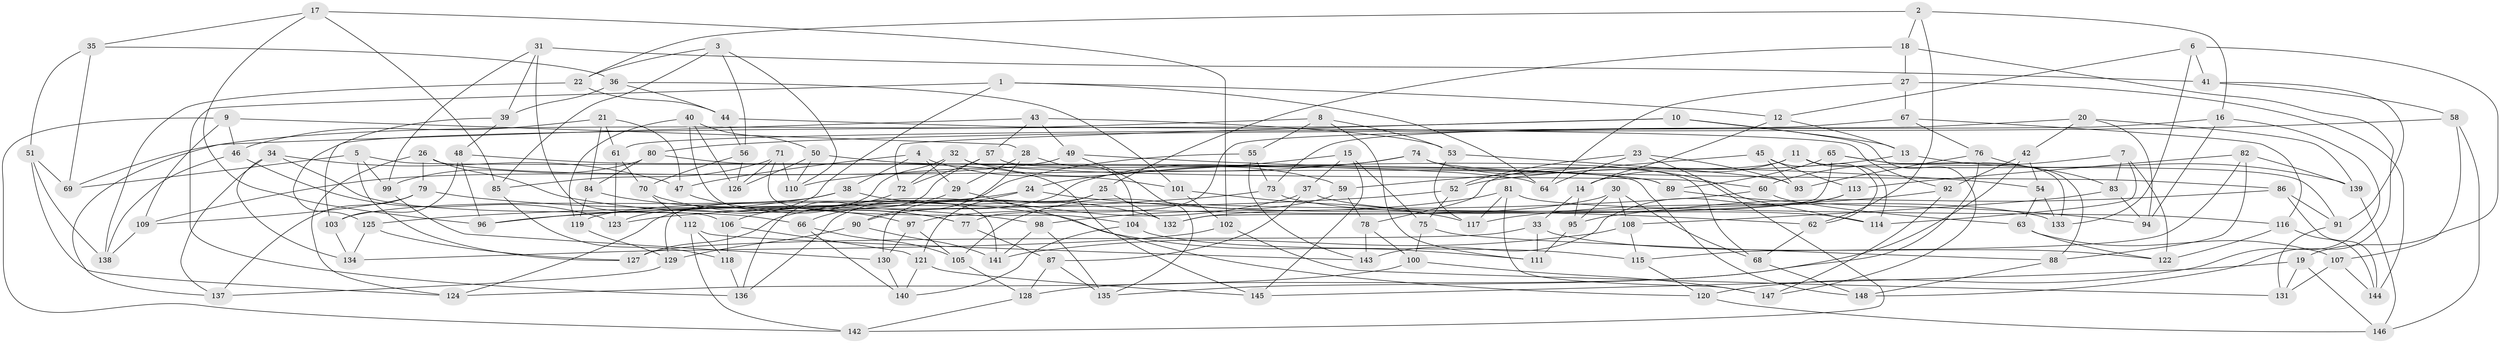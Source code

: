 // Generated by graph-tools (version 1.1) at 2025/50/03/09/25 03:50:51]
// undirected, 148 vertices, 296 edges
graph export_dot {
graph [start="1"]
  node [color=gray90,style=filled];
  1;
  2;
  3;
  4;
  5;
  6;
  7;
  8;
  9;
  10;
  11;
  12;
  13;
  14;
  15;
  16;
  17;
  18;
  19;
  20;
  21;
  22;
  23;
  24;
  25;
  26;
  27;
  28;
  29;
  30;
  31;
  32;
  33;
  34;
  35;
  36;
  37;
  38;
  39;
  40;
  41;
  42;
  43;
  44;
  45;
  46;
  47;
  48;
  49;
  50;
  51;
  52;
  53;
  54;
  55;
  56;
  57;
  58;
  59;
  60;
  61;
  62;
  63;
  64;
  65;
  66;
  67;
  68;
  69;
  70;
  71;
  72;
  73;
  74;
  75;
  76;
  77;
  78;
  79;
  80;
  81;
  82;
  83;
  84;
  85;
  86;
  87;
  88;
  89;
  90;
  91;
  92;
  93;
  94;
  95;
  96;
  97;
  98;
  99;
  100;
  101;
  102;
  103;
  104;
  105;
  106;
  107;
  108;
  109;
  110;
  111;
  112;
  113;
  114;
  115;
  116;
  117;
  118;
  119;
  120;
  121;
  122;
  123;
  124;
  125;
  126;
  127;
  128;
  129;
  130;
  131;
  132;
  133;
  134;
  135;
  136;
  137;
  138;
  139;
  140;
  141;
  142;
  143;
  144;
  145;
  146;
  147;
  148;
  1 -- 12;
  1 -- 64;
  1 -- 123;
  1 -- 136;
  2 -- 22;
  2 -- 18;
  2 -- 16;
  2 -- 62;
  3 -- 56;
  3 -- 110;
  3 -- 85;
  3 -- 22;
  4 -- 47;
  4 -- 101;
  4 -- 38;
  4 -- 29;
  5 -- 127;
  5 -- 69;
  5 -- 99;
  5 -- 148;
  6 -- 12;
  6 -- 19;
  6 -- 133;
  6 -- 41;
  7 -- 114;
  7 -- 122;
  7 -- 83;
  7 -- 60;
  8 -- 69;
  8 -- 111;
  8 -- 53;
  8 -- 55;
  9 -- 46;
  9 -- 142;
  9 -- 28;
  9 -- 109;
  10 -- 147;
  10 -- 13;
  10 -- 103;
  10 -- 72;
  11 -- 78;
  11 -- 14;
  11 -- 114;
  11 -- 91;
  12 -- 14;
  12 -- 13;
  13 -- 52;
  13 -- 139;
  14 -- 33;
  14 -- 95;
  15 -- 145;
  15 -- 75;
  15 -- 37;
  15 -- 24;
  16 -- 94;
  16 -- 120;
  16 -- 61;
  17 -- 102;
  17 -- 35;
  17 -- 85;
  17 -- 96;
  18 -- 25;
  18 -- 148;
  18 -- 27;
  19 -- 145;
  19 -- 131;
  19 -- 146;
  20 -- 73;
  20 -- 139;
  20 -- 94;
  20 -- 42;
  21 -- 47;
  21 -- 61;
  21 -- 84;
  21 -- 46;
  22 -- 44;
  22 -- 138;
  23 -- 142;
  23 -- 93;
  23 -- 64;
  23 -- 52;
  24 -- 62;
  24 -- 136;
  24 -- 119;
  25 -- 130;
  25 -- 132;
  25 -- 121;
  26 -- 111;
  26 -- 124;
  26 -- 89;
  26 -- 79;
  27 -- 144;
  27 -- 64;
  27 -- 67;
  28 -- 104;
  28 -- 29;
  28 -- 90;
  29 -- 120;
  29 -- 66;
  30 -- 68;
  30 -- 97;
  30 -- 95;
  30 -- 108;
  31 -- 41;
  31 -- 39;
  31 -- 106;
  31 -- 99;
  32 -- 72;
  32 -- 124;
  32 -- 60;
  32 -- 59;
  33 -- 111;
  33 -- 122;
  33 -- 127;
  34 -- 66;
  34 -- 47;
  34 -- 134;
  34 -- 137;
  35 -- 36;
  35 -- 51;
  35 -- 69;
  36 -- 44;
  36 -- 39;
  36 -- 101;
  37 -- 127;
  37 -- 133;
  37 -- 87;
  38 -- 96;
  38 -- 103;
  38 -- 132;
  39 -- 125;
  39 -- 48;
  40 -- 141;
  40 -- 50;
  40 -- 126;
  40 -- 119;
  41 -- 58;
  41 -- 91;
  42 -- 128;
  42 -- 92;
  42 -- 54;
  43 -- 57;
  43 -- 137;
  43 -- 53;
  43 -- 49;
  44 -- 56;
  44 -- 92;
  45 -- 93;
  45 -- 59;
  45 -- 62;
  45 -- 113;
  46 -- 138;
  46 -- 123;
  47 -- 77;
  48 -- 96;
  48 -- 64;
  48 -- 103;
  49 -- 109;
  49 -- 135;
  49 -- 54;
  50 -- 89;
  50 -- 110;
  50 -- 126;
  51 -- 69;
  51 -- 124;
  51 -- 138;
  52 -- 75;
  52 -- 96;
  53 -- 117;
  53 -- 93;
  54 -- 63;
  54 -- 133;
  55 -- 143;
  55 -- 73;
  55 -- 129;
  56 -- 70;
  56 -- 126;
  57 -- 136;
  57 -- 72;
  57 -- 68;
  58 -- 146;
  58 -- 80;
  58 -- 107;
  59 -- 105;
  59 -- 78;
  60 -- 123;
  60 -- 63;
  61 -- 123;
  61 -- 70;
  62 -- 68;
  63 -- 107;
  63 -- 122;
  65 -- 132;
  65 -- 89;
  65 -- 133;
  65 -- 88;
  66 -- 140;
  66 -- 105;
  67 -- 116;
  67 -- 77;
  67 -- 76;
  68 -- 148;
  70 -- 112;
  70 -- 77;
  71 -- 104;
  71 -- 126;
  71 -- 85;
  71 -- 110;
  72 -- 106;
  73 -- 114;
  73 -- 125;
  74 -- 110;
  74 -- 90;
  74 -- 114;
  74 -- 86;
  75 -- 100;
  75 -- 88;
  76 -- 135;
  76 -- 83;
  76 -- 93;
  77 -- 87;
  78 -- 100;
  78 -- 143;
  79 -- 98;
  79 -- 109;
  79 -- 137;
  80 -- 99;
  80 -- 84;
  80 -- 145;
  81 -- 147;
  81 -- 98;
  81 -- 116;
  81 -- 117;
  82 -- 139;
  82 -- 88;
  82 -- 115;
  82 -- 113;
  83 -- 108;
  83 -- 94;
  84 -- 119;
  84 -- 97;
  85 -- 118;
  86 -- 91;
  86 -- 95;
  86 -- 144;
  87 -- 128;
  87 -- 135;
  88 -- 148;
  89 -- 94;
  90 -- 141;
  90 -- 129;
  91 -- 131;
  92 -- 117;
  92 -- 147;
  95 -- 111;
  97 -- 105;
  97 -- 130;
  98 -- 141;
  98 -- 135;
  99 -- 130;
  100 -- 124;
  100 -- 147;
  101 -- 117;
  101 -- 102;
  102 -- 134;
  102 -- 131;
  103 -- 134;
  104 -- 115;
  104 -- 140;
  105 -- 128;
  106 -- 118;
  106 -- 121;
  107 -- 131;
  107 -- 144;
  108 -- 115;
  108 -- 141;
  109 -- 138;
  112 -- 142;
  112 -- 143;
  112 -- 118;
  113 -- 143;
  113 -- 132;
  115 -- 120;
  116 -- 122;
  116 -- 144;
  118 -- 136;
  119 -- 129;
  120 -- 146;
  121 -- 140;
  121 -- 145;
  125 -- 134;
  125 -- 127;
  128 -- 142;
  129 -- 137;
  130 -- 140;
  139 -- 146;
}
